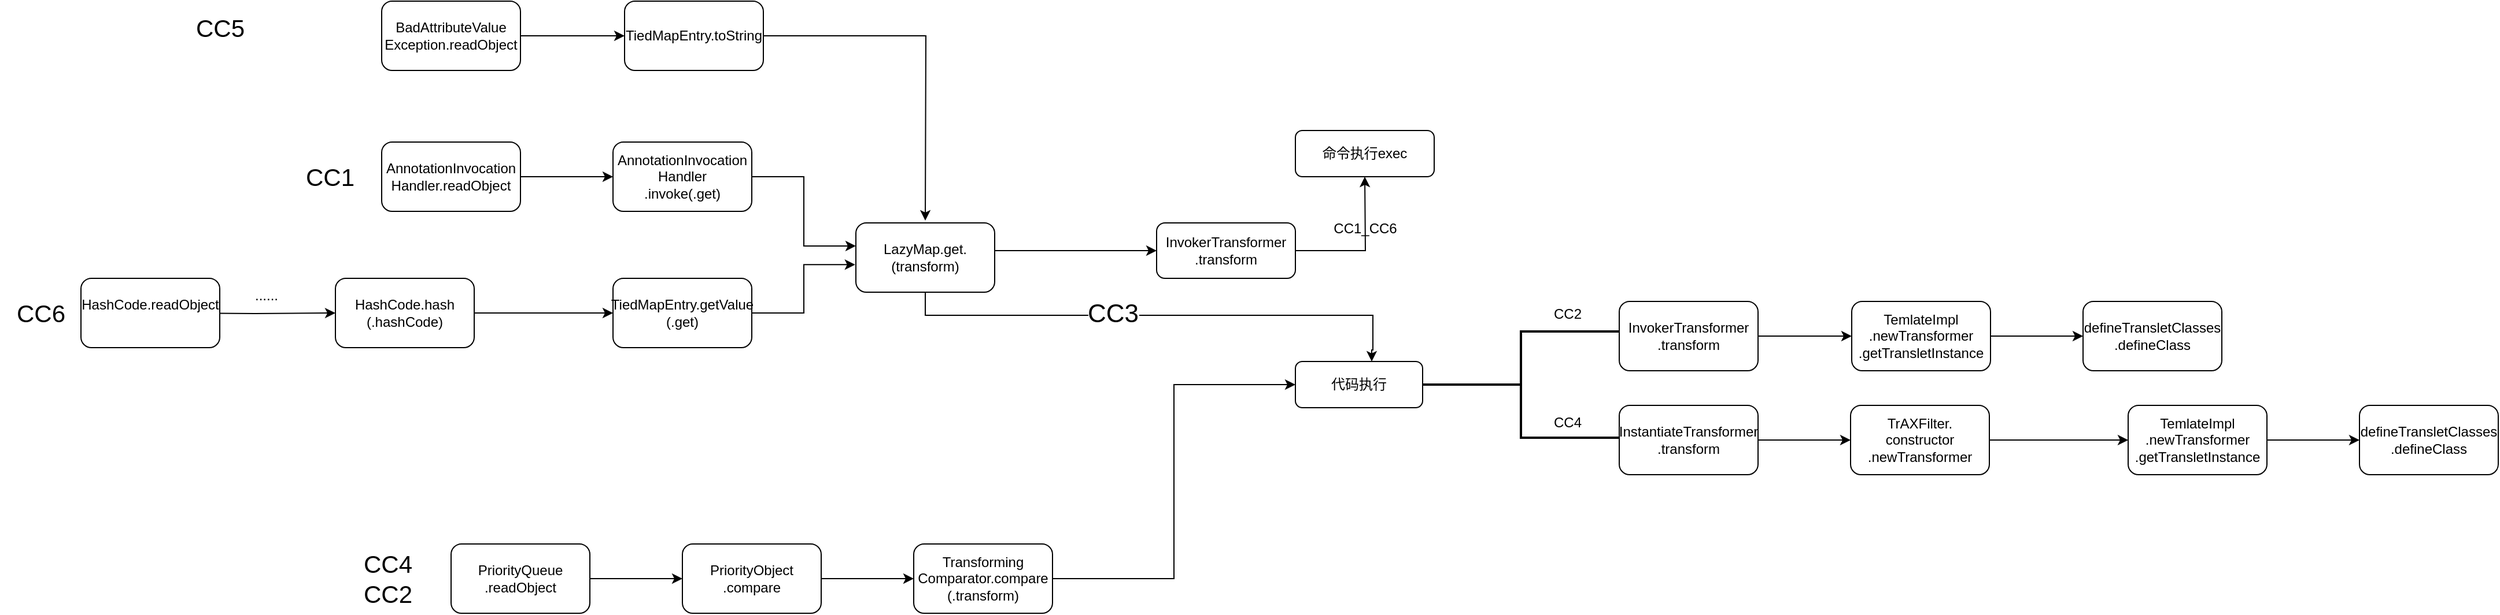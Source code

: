 <mxfile version="26.2.15">
  <diagram name="第 1 页" id="ue2VQi0WPCsotTtIr74q">
    <mxGraphModel dx="1885" dy="643" grid="1" gridSize="10" guides="1" tooltips="1" connect="1" arrows="1" fold="1" page="1" pageScale="1" pageWidth="827" pageHeight="1169" math="0" shadow="0">
      <root>
        <mxCell id="0" />
        <mxCell id="1" parent="0" />
        <mxCell id="nKhiGV9R9DRft4xVtN-G-1" value="" style="edgeStyle=orthogonalEdgeStyle;rounded=0;orthogonalLoop=1;jettySize=auto;html=1;" edge="1" parent="1" source="nKhiGV9R9DRft4xVtN-G-2" target="nKhiGV9R9DRft4xVtN-G-5">
          <mxGeometry relative="1" as="geometry">
            <Array as="points">
              <mxPoint x="540" y="446" />
              <mxPoint x="540" y="446" />
            </Array>
          </mxGeometry>
        </mxCell>
        <mxCell id="nKhiGV9R9DRft4xVtN-G-2" value="LazyMap.get.(transform)" style="rounded=1;whiteSpace=wrap;html=1;" vertex="1" parent="1">
          <mxGeometry x="380" y="422" width="120" height="60" as="geometry" />
        </mxCell>
        <mxCell id="nKhiGV9R9DRft4xVtN-G-4" style="edgeStyle=orthogonalEdgeStyle;rounded=0;orthogonalLoop=1;jettySize=auto;html=1;exitX=1;exitY=0.5;exitDx=0;exitDy=0;" edge="1" parent="1" source="nKhiGV9R9DRft4xVtN-G-5">
          <mxGeometry relative="1" as="geometry">
            <mxPoint x="820" y="382" as="targetPoint" />
            <mxPoint x="770" y="452" as="sourcePoint" />
          </mxGeometry>
        </mxCell>
        <mxCell id="nKhiGV9R9DRft4xVtN-G-5" value="InvokerTransformer&lt;div&gt;.transform&lt;/div&gt;" style="whiteSpace=wrap;html=1;rounded=1;" vertex="1" parent="1">
          <mxGeometry x="640" y="422" width="120" height="48" as="geometry" />
        </mxCell>
        <mxCell id="nKhiGV9R9DRft4xVtN-G-6" value="命令执行exec" style="whiteSpace=wrap;html=1;rounded=1;" vertex="1" parent="1">
          <mxGeometry x="760" y="342" width="120" height="40" as="geometry" />
        </mxCell>
        <mxCell id="nKhiGV9R9DRft4xVtN-G-9" value="代码执行" style="whiteSpace=wrap;html=1;rounded=1;" vertex="1" parent="1">
          <mxGeometry x="760" y="542" width="110" height="40" as="geometry" />
        </mxCell>
        <mxCell id="nKhiGV9R9DRft4xVtN-G-37" value="" style="edgeStyle=orthogonalEdgeStyle;rounded=0;orthogonalLoop=1;jettySize=auto;html=1;" edge="1" parent="1" source="nKhiGV9R9DRft4xVtN-G-10" target="nKhiGV9R9DRft4xVtN-G-36">
          <mxGeometry relative="1" as="geometry" />
        </mxCell>
        <mxCell id="nKhiGV9R9DRft4xVtN-G-10" value="InstantiateTransformer&lt;div&gt;.transform&lt;/div&gt;" style="rounded=1;whiteSpace=wrap;html=1;" vertex="1" parent="1">
          <mxGeometry x="1040" y="580" width="120" height="60" as="geometry" />
        </mxCell>
        <mxCell id="nKhiGV9R9DRft4xVtN-G-29" value="" style="edgeStyle=orthogonalEdgeStyle;rounded=0;orthogonalLoop=1;jettySize=auto;html=1;" edge="1" parent="1" source="nKhiGV9R9DRft4xVtN-G-13" target="nKhiGV9R9DRft4xVtN-G-28">
          <mxGeometry relative="1" as="geometry" />
        </mxCell>
        <mxCell id="nKhiGV9R9DRft4xVtN-G-13" value="PriorityQueue&lt;div&gt;.readObject&lt;/div&gt;" style="rounded=1;whiteSpace=wrap;html=1;" vertex="1" parent="1">
          <mxGeometry x="30" y="700" width="120" height="60" as="geometry" />
        </mxCell>
        <mxCell id="nKhiGV9R9DRft4xVtN-G-14" value="AnnotationInvocation&lt;div&gt;Handler&lt;div&gt;.invoke(.get)&lt;/div&gt;&lt;/div&gt;" style="rounded=1;whiteSpace=wrap;html=1;" vertex="1" parent="1">
          <mxGeometry x="170" y="352" width="120" height="60" as="geometry" />
        </mxCell>
        <mxCell id="nKhiGV9R9DRft4xVtN-G-15" style="edgeStyle=orthogonalEdgeStyle;rounded=0;orthogonalLoop=1;jettySize=auto;html=1;entryX=0;entryY=0.333;entryDx=0;entryDy=0;entryPerimeter=0;" edge="1" parent="1" source="nKhiGV9R9DRft4xVtN-G-14" target="nKhiGV9R9DRft4xVtN-G-2">
          <mxGeometry relative="1" as="geometry" />
        </mxCell>
        <mxCell id="nKhiGV9R9DRft4xVtN-G-16" value="TiedMapEntry.getValue&lt;div&gt;(.get)&lt;/div&gt;" style="rounded=1;whiteSpace=wrap;html=1;" vertex="1" parent="1">
          <mxGeometry x="170" y="470" width="120" height="60" as="geometry" />
        </mxCell>
        <mxCell id="nKhiGV9R9DRft4xVtN-G-17" style="edgeStyle=orthogonalEdgeStyle;rounded=0;orthogonalLoop=1;jettySize=auto;html=1;entryX=-0.005;entryY=0.602;entryDx=0;entryDy=0;entryPerimeter=0;" edge="1" parent="1" source="nKhiGV9R9DRft4xVtN-G-16" target="nKhiGV9R9DRft4xVtN-G-2">
          <mxGeometry relative="1" as="geometry" />
        </mxCell>
        <mxCell id="nKhiGV9R9DRft4xVtN-G-18" style="edgeStyle=orthogonalEdgeStyle;rounded=0;orthogonalLoop=1;jettySize=auto;html=1;entryX=0;entryY=0.5;entryDx=0;entryDy=0;" edge="1" parent="1" target="nKhiGV9R9DRft4xVtN-G-21">
          <mxGeometry relative="1" as="geometry">
            <mxPoint x="-90" y="500" as="targetPoint" />
            <mxPoint x="-210" y="500" as="sourcePoint" />
          </mxGeometry>
        </mxCell>
        <mxCell id="nKhiGV9R9DRft4xVtN-G-19" value="HashCode.readObject&lt;div&gt;&lt;br&gt;&lt;/div&gt;" style="rounded=1;whiteSpace=wrap;html=1;" vertex="1" parent="1">
          <mxGeometry x="-290" y="470" width="120" height="60" as="geometry" />
        </mxCell>
        <mxCell id="nKhiGV9R9DRft4xVtN-G-20" style="edgeStyle=orthogonalEdgeStyle;rounded=0;orthogonalLoop=1;jettySize=auto;html=1;" edge="1" parent="1" source="nKhiGV9R9DRft4xVtN-G-21" target="nKhiGV9R9DRft4xVtN-G-16">
          <mxGeometry relative="1" as="geometry" />
        </mxCell>
        <mxCell id="nKhiGV9R9DRft4xVtN-G-21" value="HashCode.hash&lt;div&gt;(.hashCode)&lt;/div&gt;" style="rounded=1;whiteSpace=wrap;html=1;" vertex="1" parent="1">
          <mxGeometry x="-70" y="470" width="120" height="60" as="geometry" />
        </mxCell>
        <mxCell id="nKhiGV9R9DRft4xVtN-G-22" value="......" style="text;html=1;align=center;verticalAlign=middle;resizable=0;points=[];autosize=1;strokeColor=none;fillColor=none;" vertex="1" parent="1">
          <mxGeometry x="-150" y="470" width="40" height="30" as="geometry" />
        </mxCell>
        <mxCell id="nKhiGV9R9DRft4xVtN-G-23" value="" style="edgeStyle=orthogonalEdgeStyle;rounded=0;orthogonalLoop=1;jettySize=auto;html=1;" edge="1" parent="1" source="nKhiGV9R9DRft4xVtN-G-24">
          <mxGeometry relative="1" as="geometry">
            <mxPoint x="170" y="382" as="targetPoint" />
          </mxGeometry>
        </mxCell>
        <mxCell id="nKhiGV9R9DRft4xVtN-G-24" value="AnnotationInvocation&lt;div&gt;Handler.readObject&lt;/div&gt;" style="rounded=1;whiteSpace=wrap;html=1;" vertex="1" parent="1">
          <mxGeometry x="-30" y="352" width="120" height="60" as="geometry" />
        </mxCell>
        <mxCell id="nKhiGV9R9DRft4xVtN-G-25" value="&lt;font style=&quot;font-size: 21px;&quot;&gt;CC1&lt;/font&gt;" style="text;html=1;align=center;verticalAlign=middle;resizable=0;points=[];autosize=1;strokeColor=none;fillColor=none;" vertex="1" parent="1">
          <mxGeometry x="-110" y="362" width="70" height="40" as="geometry" />
        </mxCell>
        <mxCell id="nKhiGV9R9DRft4xVtN-G-26" value="&lt;font style=&quot;font-size: 21px;&quot;&gt;CC6&lt;/font&gt;" style="text;html=1;align=center;verticalAlign=middle;resizable=0;points=[];autosize=1;strokeColor=none;fillColor=none;" vertex="1" parent="1">
          <mxGeometry x="-360" y="480" width="70" height="40" as="geometry" />
        </mxCell>
        <mxCell id="nKhiGV9R9DRft4xVtN-G-27" value="CC1_CC6" style="text;html=1;align=center;verticalAlign=middle;resizable=0;points=[];autosize=1;strokeColor=none;fillColor=none;" vertex="1" parent="1">
          <mxGeometry x="780" y="412" width="80" height="30" as="geometry" />
        </mxCell>
        <mxCell id="nKhiGV9R9DRft4xVtN-G-31" value="" style="edgeStyle=orthogonalEdgeStyle;rounded=0;orthogonalLoop=1;jettySize=auto;html=1;" edge="1" parent="1" source="nKhiGV9R9DRft4xVtN-G-28" target="nKhiGV9R9DRft4xVtN-G-30">
          <mxGeometry relative="1" as="geometry" />
        </mxCell>
        <mxCell id="nKhiGV9R9DRft4xVtN-G-28" value="PriorityObject&lt;div&gt;.compare&lt;/div&gt;" style="whiteSpace=wrap;html=1;rounded=1;" vertex="1" parent="1">
          <mxGeometry x="230" y="700" width="120" height="60" as="geometry" />
        </mxCell>
        <mxCell id="nKhiGV9R9DRft4xVtN-G-32" style="edgeStyle=orthogonalEdgeStyle;rounded=0;orthogonalLoop=1;jettySize=auto;html=1;entryX=0;entryY=0.5;entryDx=0;entryDy=0;" edge="1" parent="1" source="nKhiGV9R9DRft4xVtN-G-30" target="nKhiGV9R9DRft4xVtN-G-9">
          <mxGeometry relative="1" as="geometry" />
        </mxCell>
        <mxCell id="nKhiGV9R9DRft4xVtN-G-30" value="Transforming&lt;div&gt;Comparator.compare&lt;/div&gt;&lt;div&gt;(.transform)&lt;/div&gt;" style="whiteSpace=wrap;html=1;rounded=1;" vertex="1" parent="1">
          <mxGeometry x="430" y="700" width="120" height="60" as="geometry" />
        </mxCell>
        <mxCell id="nKhiGV9R9DRft4xVtN-G-33" value="&lt;font style=&quot;font-size: 21px;&quot;&gt;CC4&lt;/font&gt;&lt;div&gt;&lt;font style=&quot;font-size: 21px;&quot;&gt;CC2&lt;/font&gt;&lt;/div&gt;" style="text;html=1;align=center;verticalAlign=middle;resizable=0;points=[];autosize=1;strokeColor=none;fillColor=none;" vertex="1" parent="1">
          <mxGeometry x="-60" y="700" width="70" height="60" as="geometry" />
        </mxCell>
        <mxCell id="nKhiGV9R9DRft4xVtN-G-39" value="" style="edgeStyle=orthogonalEdgeStyle;rounded=0;orthogonalLoop=1;jettySize=auto;html=1;" edge="1" parent="1" source="nKhiGV9R9DRft4xVtN-G-36" target="nKhiGV9R9DRft4xVtN-G-38">
          <mxGeometry relative="1" as="geometry" />
        </mxCell>
        <mxCell id="nKhiGV9R9DRft4xVtN-G-36" value="TrAXFilter.&lt;div&gt;constructor&lt;/div&gt;&lt;div&gt;.newTransformer&lt;/div&gt;" style="whiteSpace=wrap;html=1;rounded=1;" vertex="1" parent="1">
          <mxGeometry x="1240" y="580" width="120" height="60" as="geometry" />
        </mxCell>
        <mxCell id="nKhiGV9R9DRft4xVtN-G-43" value="" style="edgeStyle=orthogonalEdgeStyle;rounded=0;orthogonalLoop=1;jettySize=auto;html=1;" edge="1" parent="1" source="nKhiGV9R9DRft4xVtN-G-38" target="nKhiGV9R9DRft4xVtN-G-42">
          <mxGeometry relative="1" as="geometry" />
        </mxCell>
        <mxCell id="nKhiGV9R9DRft4xVtN-G-38" value="TemlateImpl&lt;div&gt;.newTransformer&lt;div&gt;.getTransletInstance&lt;/div&gt;&lt;/div&gt;" style="whiteSpace=wrap;html=1;rounded=1;" vertex="1" parent="1">
          <mxGeometry x="1480" y="580" width="120" height="60" as="geometry" />
        </mxCell>
        <mxCell id="nKhiGV9R9DRft4xVtN-G-40" value="CC4" style="text;html=1;align=center;verticalAlign=middle;resizable=0;points=[];autosize=1;strokeColor=none;fillColor=none;" vertex="1" parent="1">
          <mxGeometry x="970" y="580" width="50" height="30" as="geometry" />
        </mxCell>
        <mxCell id="nKhiGV9R9DRft4xVtN-G-42" value="defineTransletClasses&lt;div&gt;.defineClass&lt;/div&gt;" style="whiteSpace=wrap;html=1;rounded=1;" vertex="1" parent="1">
          <mxGeometry x="1680" y="580" width="120" height="60" as="geometry" />
        </mxCell>
        <mxCell id="nKhiGV9R9DRft4xVtN-G-47" value="CC2" style="text;html=1;align=center;verticalAlign=middle;resizable=0;points=[];autosize=1;strokeColor=none;fillColor=none;" vertex="1" parent="1">
          <mxGeometry x="970" y="486" width="50" height="30" as="geometry" />
        </mxCell>
        <mxCell id="nKhiGV9R9DRft4xVtN-G-49" value="" style="strokeWidth=2;html=1;shape=mxgraph.flowchart.annotation_2;align=left;labelPosition=right;pointerEvents=1;" vertex="1" parent="1">
          <mxGeometry x="870" y="516" width="170" height="92" as="geometry" />
        </mxCell>
        <mxCell id="nKhiGV9R9DRft4xVtN-G-52" value="" style="edgeStyle=orthogonalEdgeStyle;rounded=0;orthogonalLoop=1;jettySize=auto;html=1;" edge="1" parent="1" source="nKhiGV9R9DRft4xVtN-G-53" target="nKhiGV9R9DRft4xVtN-G-54">
          <mxGeometry relative="1" as="geometry" />
        </mxCell>
        <mxCell id="nKhiGV9R9DRft4xVtN-G-53" value="TemlateImpl&lt;div&gt;.newTransformer&lt;div&gt;.getTransletInstance&lt;/div&gt;&lt;/div&gt;" style="whiteSpace=wrap;html=1;rounded=1;" vertex="1" parent="1">
          <mxGeometry x="1241" y="490" width="120" height="60" as="geometry" />
        </mxCell>
        <mxCell id="nKhiGV9R9DRft4xVtN-G-54" value="defineTransletClasses&lt;div&gt;.defineClass&lt;/div&gt;" style="whiteSpace=wrap;html=1;rounded=1;" vertex="1" parent="1">
          <mxGeometry x="1441" y="490" width="120" height="60" as="geometry" />
        </mxCell>
        <mxCell id="nKhiGV9R9DRft4xVtN-G-56" style="edgeStyle=orthogonalEdgeStyle;rounded=0;orthogonalLoop=1;jettySize=auto;html=1;entryX=0;entryY=0.5;entryDx=0;entryDy=0;" edge="1" parent="1" source="nKhiGV9R9DRft4xVtN-G-55" target="nKhiGV9R9DRft4xVtN-G-53">
          <mxGeometry relative="1" as="geometry" />
        </mxCell>
        <mxCell id="nKhiGV9R9DRft4xVtN-G-55" value="InvokerTransformer&lt;div&gt;.transform&lt;/div&gt;" style="whiteSpace=wrap;html=1;rounded=1;" vertex="1" parent="1">
          <mxGeometry x="1040" y="490" width="120" height="60" as="geometry" />
        </mxCell>
        <mxCell id="nKhiGV9R9DRft4xVtN-G-60" style="edgeStyle=orthogonalEdgeStyle;rounded=0;orthogonalLoop=1;jettySize=auto;html=1;exitX=0.5;exitY=1;exitDx=0;exitDy=0;" edge="1" parent="1" source="nKhiGV9R9DRft4xVtN-G-2">
          <mxGeometry relative="1" as="geometry">
            <mxPoint x="506" y="476" as="sourcePoint" />
            <mxPoint x="826" y="542" as="targetPoint" />
            <Array as="points">
              <mxPoint x="440" y="502" />
              <mxPoint x="827" y="502" />
              <mxPoint x="827" y="532" />
              <mxPoint x="826" y="532" />
            </Array>
          </mxGeometry>
        </mxCell>
        <mxCell id="nKhiGV9R9DRft4xVtN-G-62" value="&lt;font style=&quot;font-size: 22px;&quot;&gt;CC3&lt;/font&gt;" style="edgeLabel;html=1;align=center;verticalAlign=middle;resizable=0;points=[];" vertex="1" connectable="0" parent="nKhiGV9R9DRft4xVtN-G-60">
          <mxGeometry x="-0.19" y="1" relative="1" as="geometry">
            <mxPoint as="offset" />
          </mxGeometry>
        </mxCell>
        <mxCell id="nKhiGV9R9DRft4xVtN-G-66" style="edgeStyle=orthogonalEdgeStyle;rounded=0;orthogonalLoop=1;jettySize=auto;html=1;" edge="1" parent="1" source="nKhiGV9R9DRft4xVtN-G-63">
          <mxGeometry relative="1" as="geometry">
            <mxPoint x="440" y="420" as="targetPoint" />
          </mxGeometry>
        </mxCell>
        <mxCell id="nKhiGV9R9DRft4xVtN-G-63" value="TiedMapEntry.toString" style="rounded=1;whiteSpace=wrap;html=1;" vertex="1" parent="1">
          <mxGeometry x="180" y="230" width="120" height="60" as="geometry" />
        </mxCell>
        <mxCell id="nKhiGV9R9DRft4xVtN-G-64" style="edgeStyle=orthogonalEdgeStyle;rounded=0;orthogonalLoop=1;jettySize=auto;html=1;entryX=0;entryY=0.5;entryDx=0;entryDy=0;" edge="1" parent="1" source="nKhiGV9R9DRft4xVtN-G-65" target="nKhiGV9R9DRft4xVtN-G-63">
          <mxGeometry relative="1" as="geometry" />
        </mxCell>
        <mxCell id="nKhiGV9R9DRft4xVtN-G-65" value="BadAttributeValue&lt;div&gt;Exception.readObject&lt;/div&gt;" style="rounded=1;whiteSpace=wrap;html=1;" vertex="1" parent="1">
          <mxGeometry x="-30" y="230" width="120" height="60" as="geometry" />
        </mxCell>
        <mxCell id="nKhiGV9R9DRft4xVtN-G-67" value="&lt;font style=&quot;font-size: 21px;&quot;&gt;CC5&lt;/font&gt;" style="text;html=1;align=center;verticalAlign=middle;resizable=0;points=[];autosize=1;strokeColor=none;fillColor=none;" vertex="1" parent="1">
          <mxGeometry x="-205" y="233" width="70" height="40" as="geometry" />
        </mxCell>
      </root>
    </mxGraphModel>
  </diagram>
</mxfile>
